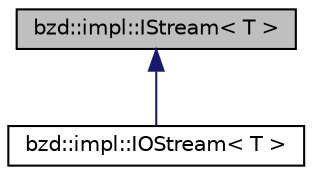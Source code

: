 digraph "bzd::impl::IStream&lt; T &gt;"
{
  edge [fontname="Helvetica",fontsize="10",labelfontname="Helvetica",labelfontsize="10"];
  node [fontname="Helvetica",fontsize="10",shape=record];
  Node0 [label="bzd::impl::IStream\< T \>",height=0.2,width=0.4,color="black", fillcolor="grey75", style="filled", fontcolor="black"];
  Node0 -> Node1 [dir="back",color="midnightblue",fontsize="10",style="solid",fontname="Helvetica"];
  Node1 [label="bzd::impl::IOStream\< T \>",height=0.2,width=0.4,color="black", fillcolor="white", style="filled",URL="$classbzd_1_1impl_1_1IOStream.html"];
}
